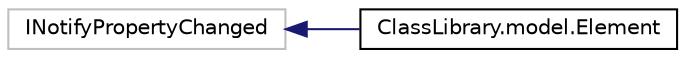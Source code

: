 digraph "Graphical Class Hierarchy"
{
  edge [fontname="Helvetica",fontsize="10",labelfontname="Helvetica",labelfontsize="10"];
  node [fontname="Helvetica",fontsize="10",shape=record];
  rankdir="LR";
  Node3 [label="INotifyPropertyChanged",height=0.2,width=0.4,color="grey75", fillcolor="white", style="filled"];
  Node3 -> Node0 [dir="back",color="midnightblue",fontsize="10",style="solid",fontname="Helvetica"];
  Node0 [label="ClassLibrary.model.Element",height=0.2,width=0.4,color="black", fillcolor="white", style="filled",URL="$class_class_library_1_1model_1_1_element.html",tooltip="models the control element of a web form "];
}
